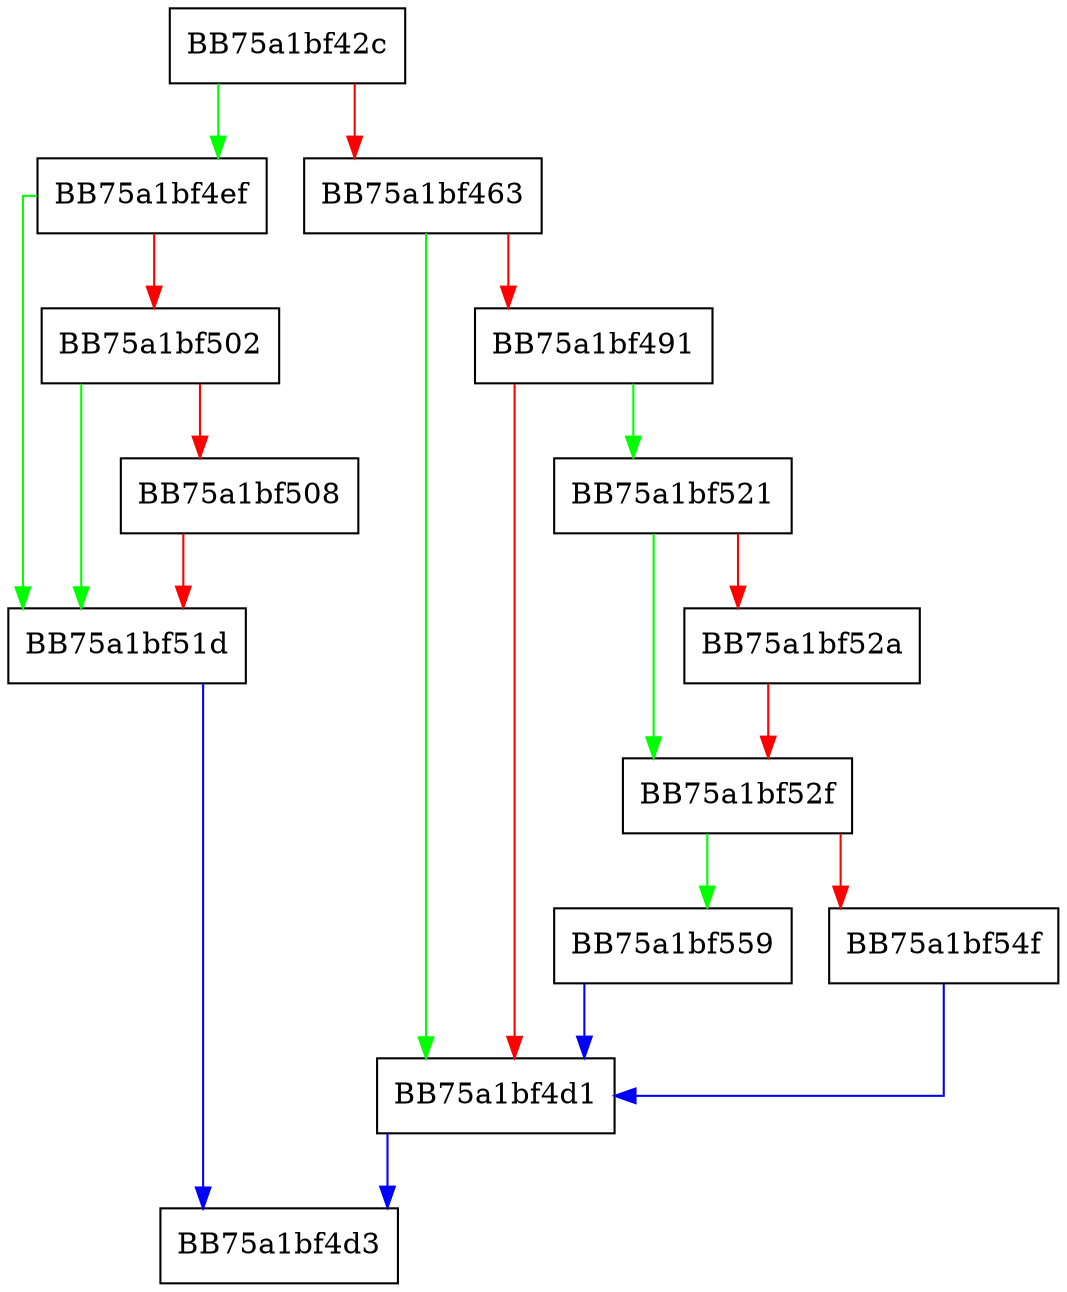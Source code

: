 digraph CheckAggregatedAttr {
  node [shape="box"];
  graph [splines=ortho];
  BB75a1bf42c -> BB75a1bf4ef [color="green"];
  BB75a1bf42c -> BB75a1bf463 [color="red"];
  BB75a1bf463 -> BB75a1bf4d1 [color="green"];
  BB75a1bf463 -> BB75a1bf491 [color="red"];
  BB75a1bf491 -> BB75a1bf521 [color="green"];
  BB75a1bf491 -> BB75a1bf4d1 [color="red"];
  BB75a1bf4d1 -> BB75a1bf4d3 [color="blue"];
  BB75a1bf4ef -> BB75a1bf51d [color="green"];
  BB75a1bf4ef -> BB75a1bf502 [color="red"];
  BB75a1bf502 -> BB75a1bf51d [color="green"];
  BB75a1bf502 -> BB75a1bf508 [color="red"];
  BB75a1bf508 -> BB75a1bf51d [color="red"];
  BB75a1bf51d -> BB75a1bf4d3 [color="blue"];
  BB75a1bf521 -> BB75a1bf52f [color="green"];
  BB75a1bf521 -> BB75a1bf52a [color="red"];
  BB75a1bf52a -> BB75a1bf52f [color="red"];
  BB75a1bf52f -> BB75a1bf559 [color="green"];
  BB75a1bf52f -> BB75a1bf54f [color="red"];
  BB75a1bf54f -> BB75a1bf4d1 [color="blue"];
  BB75a1bf559 -> BB75a1bf4d1 [color="blue"];
}